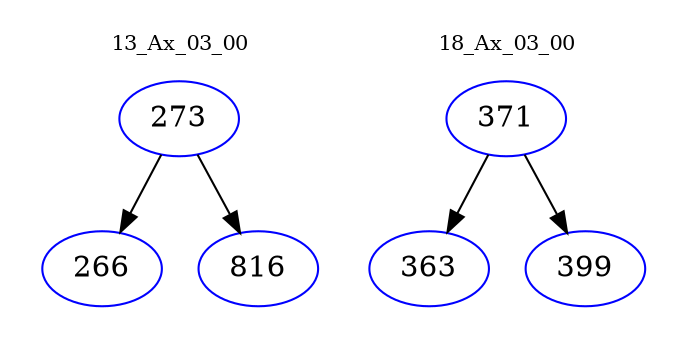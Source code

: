 digraph{
subgraph cluster_0 {
color = white
label = "13_Ax_03_00";
fontsize=10;
T0_273 [label="273", color="blue"]
T0_273 -> T0_266 [color="black"]
T0_266 [label="266", color="blue"]
T0_273 -> T0_816 [color="black"]
T0_816 [label="816", color="blue"]
}
subgraph cluster_1 {
color = white
label = "18_Ax_03_00";
fontsize=10;
T1_371 [label="371", color="blue"]
T1_371 -> T1_363 [color="black"]
T1_363 [label="363", color="blue"]
T1_371 -> T1_399 [color="black"]
T1_399 [label="399", color="blue"]
}
}
